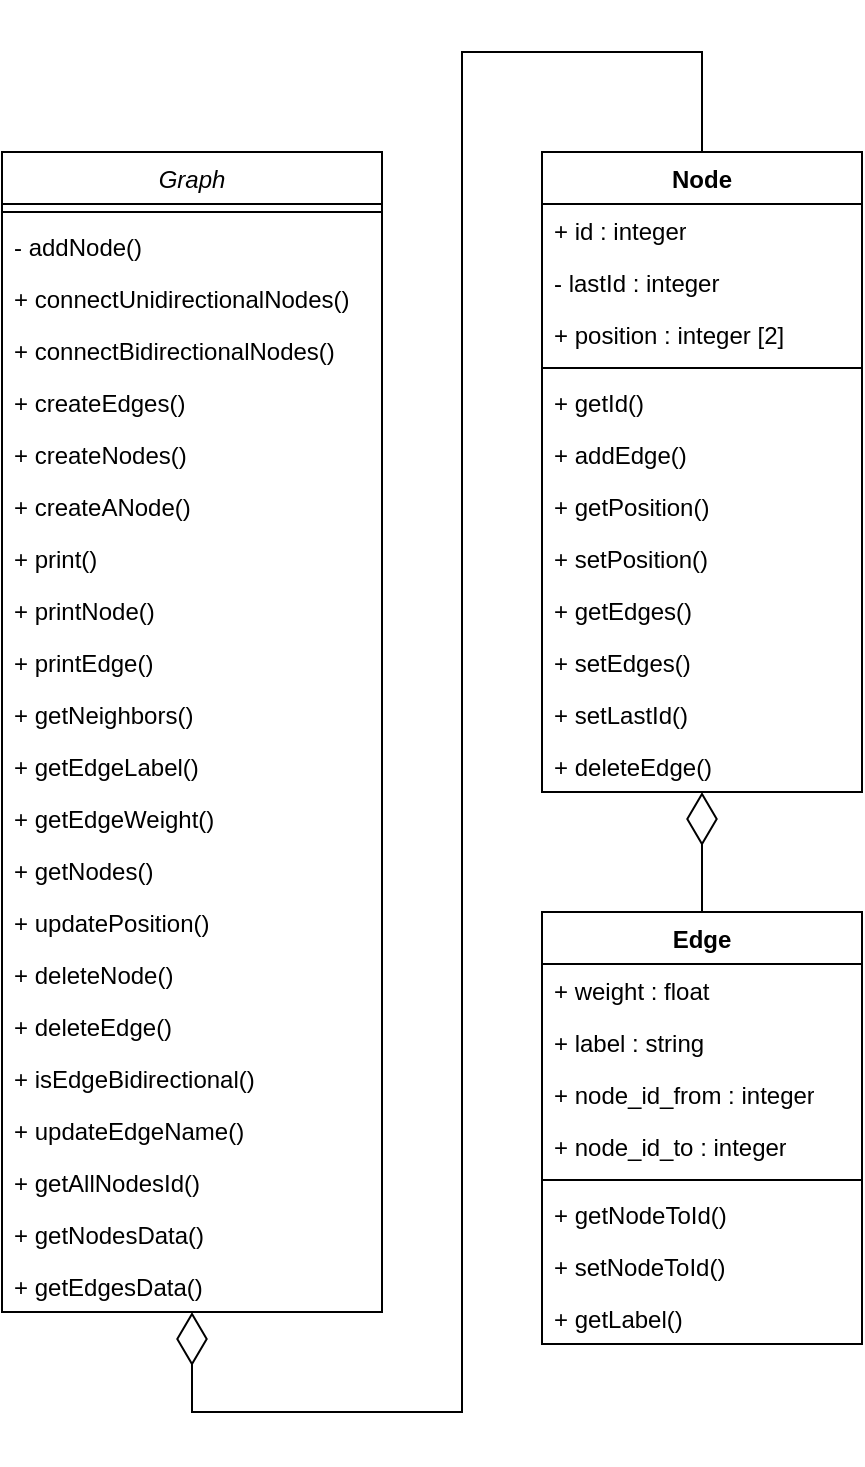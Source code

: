 <mxfile version="21.3.7" type="github">
  <diagram id="C5RBs43oDa-KdzZeNtuy" name="Page-1">
    <mxGraphModel dx="573" dy="261" grid="1" gridSize="10" guides="1" tooltips="1" connect="1" arrows="1" fold="1" page="1" pageScale="1" pageWidth="827" pageHeight="1169" math="0" shadow="0">
      <root>
        <mxCell id="WIyWlLk6GJQsqaUBKTNV-0" />
        <mxCell id="WIyWlLk6GJQsqaUBKTNV-1" parent="WIyWlLk6GJQsqaUBKTNV-0" />
        <mxCell id="zkfFHV4jXpPFQw0GAbJ--0" value="Graph" style="swimlane;fontStyle=2;align=center;verticalAlign=top;childLayout=stackLayout;horizontal=1;startSize=26;horizontalStack=0;resizeParent=1;resizeLast=0;collapsible=1;marginBottom=0;rounded=0;shadow=0;strokeWidth=1;" parent="WIyWlLk6GJQsqaUBKTNV-1" vertex="1">
          <mxGeometry x="50" y="170" width="190" height="580" as="geometry">
            <mxRectangle x="230" y="140" width="160" height="26" as="alternateBounds" />
          </mxGeometry>
        </mxCell>
        <mxCell id="zkfFHV4jXpPFQw0GAbJ--4" value="" style="line;html=1;strokeWidth=1;align=left;verticalAlign=middle;spacingTop=-1;spacingLeft=3;spacingRight=3;rotatable=0;labelPosition=right;points=[];portConstraint=eastwest;" parent="zkfFHV4jXpPFQw0GAbJ--0" vertex="1">
          <mxGeometry y="26" width="190" height="8" as="geometry" />
        </mxCell>
        <mxCell id="zkfFHV4jXpPFQw0GAbJ--5" value="- addNode()" style="text;align=left;verticalAlign=top;spacingLeft=4;spacingRight=4;overflow=hidden;rotatable=0;points=[[0,0.5],[1,0.5]];portConstraint=eastwest;" parent="zkfFHV4jXpPFQw0GAbJ--0" vertex="1">
          <mxGeometry y="34" width="190" height="26" as="geometry" />
        </mxCell>
        <mxCell id="Ev54dUCW_3ZABVGL5aVG-19" value="+ connectUnidirectionalNodes()&#xa;" style="text;align=left;verticalAlign=top;spacingLeft=4;spacingRight=4;overflow=hidden;rotatable=0;points=[[0,0.5],[1,0.5]];portConstraint=eastwest;" vertex="1" parent="zkfFHV4jXpPFQw0GAbJ--0">
          <mxGeometry y="60" width="190" height="26" as="geometry" />
        </mxCell>
        <mxCell id="Ev54dUCW_3ZABVGL5aVG-20" value="+ connectBidirectionalNodes()&#xa;" style="text;align=left;verticalAlign=top;spacingLeft=4;spacingRight=4;overflow=hidden;rotatable=0;points=[[0,0.5],[1,0.5]];portConstraint=eastwest;" vertex="1" parent="zkfFHV4jXpPFQw0GAbJ--0">
          <mxGeometry y="86" width="190" height="26" as="geometry" />
        </mxCell>
        <mxCell id="Ev54dUCW_3ZABVGL5aVG-21" value="+ createEdges()&#xa;" style="text;align=left;verticalAlign=top;spacingLeft=4;spacingRight=4;overflow=hidden;rotatable=0;points=[[0,0.5],[1,0.5]];portConstraint=eastwest;" vertex="1" parent="zkfFHV4jXpPFQw0GAbJ--0">
          <mxGeometry y="112" width="190" height="26" as="geometry" />
        </mxCell>
        <mxCell id="Ev54dUCW_3ZABVGL5aVG-22" value="+ createNodes()&#xa;" style="text;align=left;verticalAlign=top;spacingLeft=4;spacingRight=4;overflow=hidden;rotatable=0;points=[[0,0.5],[1,0.5]];portConstraint=eastwest;" vertex="1" parent="zkfFHV4jXpPFQw0GAbJ--0">
          <mxGeometry y="138" width="190" height="26" as="geometry" />
        </mxCell>
        <mxCell id="Ev54dUCW_3ZABVGL5aVG-23" value="+ createANode()&#xa;" style="text;align=left;verticalAlign=top;spacingLeft=4;spacingRight=4;overflow=hidden;rotatable=0;points=[[0,0.5],[1,0.5]];portConstraint=eastwest;" vertex="1" parent="zkfFHV4jXpPFQw0GAbJ--0">
          <mxGeometry y="164" width="190" height="26" as="geometry" />
        </mxCell>
        <mxCell id="Ev54dUCW_3ZABVGL5aVG-24" value="+ print()&#xa;" style="text;align=left;verticalAlign=top;spacingLeft=4;spacingRight=4;overflow=hidden;rotatable=0;points=[[0,0.5],[1,0.5]];portConstraint=eastwest;" vertex="1" parent="zkfFHV4jXpPFQw0GAbJ--0">
          <mxGeometry y="190" width="190" height="26" as="geometry" />
        </mxCell>
        <mxCell id="Ev54dUCW_3ZABVGL5aVG-26" value="+ printNode()&#xa;" style="text;align=left;verticalAlign=top;spacingLeft=4;spacingRight=4;overflow=hidden;rotatable=0;points=[[0,0.5],[1,0.5]];portConstraint=eastwest;" vertex="1" parent="zkfFHV4jXpPFQw0GAbJ--0">
          <mxGeometry y="216" width="190" height="26" as="geometry" />
        </mxCell>
        <mxCell id="Ev54dUCW_3ZABVGL5aVG-27" value="+ printEdge()&#xa;" style="text;align=left;verticalAlign=top;spacingLeft=4;spacingRight=4;overflow=hidden;rotatable=0;points=[[0,0.5],[1,0.5]];portConstraint=eastwest;" vertex="1" parent="zkfFHV4jXpPFQw0GAbJ--0">
          <mxGeometry y="242" width="190" height="26" as="geometry" />
        </mxCell>
        <mxCell id="Ev54dUCW_3ZABVGL5aVG-28" value="+ getNeighbors()&#xa;" style="text;align=left;verticalAlign=top;spacingLeft=4;spacingRight=4;overflow=hidden;rotatable=0;points=[[0,0.5],[1,0.5]];portConstraint=eastwest;" vertex="1" parent="zkfFHV4jXpPFQw0GAbJ--0">
          <mxGeometry y="268" width="190" height="26" as="geometry" />
        </mxCell>
        <mxCell id="Ev54dUCW_3ZABVGL5aVG-29" value="+ getEdgeLabel()&#xa;" style="text;align=left;verticalAlign=top;spacingLeft=4;spacingRight=4;overflow=hidden;rotatable=0;points=[[0,0.5],[1,0.5]];portConstraint=eastwest;" vertex="1" parent="zkfFHV4jXpPFQw0GAbJ--0">
          <mxGeometry y="294" width="190" height="26" as="geometry" />
        </mxCell>
        <mxCell id="Ev54dUCW_3ZABVGL5aVG-30" value="+ getEdgeWeight()&#xa;" style="text;align=left;verticalAlign=top;spacingLeft=4;spacingRight=4;overflow=hidden;rotatable=0;points=[[0,0.5],[1,0.5]];portConstraint=eastwest;" vertex="1" parent="zkfFHV4jXpPFQw0GAbJ--0">
          <mxGeometry y="320" width="190" height="26" as="geometry" />
        </mxCell>
        <mxCell id="Ev54dUCW_3ZABVGL5aVG-31" value="+ getNodes()&#xa;" style="text;align=left;verticalAlign=top;spacingLeft=4;spacingRight=4;overflow=hidden;rotatable=0;points=[[0,0.5],[1,0.5]];portConstraint=eastwest;" vertex="1" parent="zkfFHV4jXpPFQw0GAbJ--0">
          <mxGeometry y="346" width="190" height="26" as="geometry" />
        </mxCell>
        <mxCell id="Ev54dUCW_3ZABVGL5aVG-32" value="+ updatePosition()&#xa;" style="text;align=left;verticalAlign=top;spacingLeft=4;spacingRight=4;overflow=hidden;rotatable=0;points=[[0,0.5],[1,0.5]];portConstraint=eastwest;" vertex="1" parent="zkfFHV4jXpPFQw0GAbJ--0">
          <mxGeometry y="372" width="190" height="26" as="geometry" />
        </mxCell>
        <mxCell id="Ev54dUCW_3ZABVGL5aVG-33" value="+ deleteNode()&#xa;" style="text;align=left;verticalAlign=top;spacingLeft=4;spacingRight=4;overflow=hidden;rotatable=0;points=[[0,0.5],[1,0.5]];portConstraint=eastwest;" vertex="1" parent="zkfFHV4jXpPFQw0GAbJ--0">
          <mxGeometry y="398" width="190" height="26" as="geometry" />
        </mxCell>
        <mxCell id="Ev54dUCW_3ZABVGL5aVG-34" value="+ deleteEdge()&#xa;" style="text;align=left;verticalAlign=top;spacingLeft=4;spacingRight=4;overflow=hidden;rotatable=0;points=[[0,0.5],[1,0.5]];portConstraint=eastwest;" vertex="1" parent="zkfFHV4jXpPFQw0GAbJ--0">
          <mxGeometry y="424" width="190" height="26" as="geometry" />
        </mxCell>
        <mxCell id="Ev54dUCW_3ZABVGL5aVG-35" value="+ isEdgeBidirectional()&#xa;" style="text;align=left;verticalAlign=top;spacingLeft=4;spacingRight=4;overflow=hidden;rotatable=0;points=[[0,0.5],[1,0.5]];portConstraint=eastwest;" vertex="1" parent="zkfFHV4jXpPFQw0GAbJ--0">
          <mxGeometry y="450" width="190" height="26" as="geometry" />
        </mxCell>
        <mxCell id="Ev54dUCW_3ZABVGL5aVG-36" value="+ updateEdgeName()&#xa;" style="text;align=left;verticalAlign=top;spacingLeft=4;spacingRight=4;overflow=hidden;rotatable=0;points=[[0,0.5],[1,0.5]];portConstraint=eastwest;" vertex="1" parent="zkfFHV4jXpPFQw0GAbJ--0">
          <mxGeometry y="476" width="190" height="26" as="geometry" />
        </mxCell>
        <mxCell id="Ev54dUCW_3ZABVGL5aVG-37" value="+ getAllNodesId()&#xa;" style="text;align=left;verticalAlign=top;spacingLeft=4;spacingRight=4;overflow=hidden;rotatable=0;points=[[0,0.5],[1,0.5]];portConstraint=eastwest;" vertex="1" parent="zkfFHV4jXpPFQw0GAbJ--0">
          <mxGeometry y="502" width="190" height="26" as="geometry" />
        </mxCell>
        <mxCell id="Ev54dUCW_3ZABVGL5aVG-38" value="+ getNodesData()&#xa;" style="text;align=left;verticalAlign=top;spacingLeft=4;spacingRight=4;overflow=hidden;rotatable=0;points=[[0,0.5],[1,0.5]];portConstraint=eastwest;" vertex="1" parent="zkfFHV4jXpPFQw0GAbJ--0">
          <mxGeometry y="528" width="190" height="26" as="geometry" />
        </mxCell>
        <mxCell id="Ev54dUCW_3ZABVGL5aVG-39" value="+ getEdgesData()&#xa;" style="text;align=left;verticalAlign=top;spacingLeft=4;spacingRight=4;overflow=hidden;rotatable=0;points=[[0,0.5],[1,0.5]];portConstraint=eastwest;" vertex="1" parent="zkfFHV4jXpPFQw0GAbJ--0">
          <mxGeometry y="554" width="190" height="26" as="geometry" />
        </mxCell>
        <mxCell id="Ev54dUCW_3ZABVGL5aVG-1" value="" style="endArrow=diamondThin;endFill=0;endSize=24;html=1;rounded=0;entryX=0.5;entryY=1;entryDx=0;entryDy=0;exitX=0.5;exitY=0;exitDx=0;exitDy=0;" edge="1" parent="WIyWlLk6GJQsqaUBKTNV-1" source="Ev54dUCW_3ZABVGL5aVG-2" target="zkfFHV4jXpPFQw0GAbJ--0">
          <mxGeometry width="160" relative="1" as="geometry">
            <mxPoint x="300" y="330" as="sourcePoint" />
            <mxPoint x="440" y="410" as="targetPoint" />
            <Array as="points">
              <mxPoint x="400" y="120" />
              <mxPoint x="280" y="120" />
              <mxPoint x="280" y="800" />
              <mxPoint x="145" y="800" />
            </Array>
          </mxGeometry>
        </mxCell>
        <mxCell id="Ev54dUCW_3ZABVGL5aVG-2" value="Node" style="swimlane;fontStyle=1;align=center;verticalAlign=top;childLayout=stackLayout;horizontal=1;startSize=26;horizontalStack=0;resizeParent=1;resizeParentMax=0;resizeLast=0;collapsible=1;marginBottom=0;whiteSpace=wrap;html=1;" vertex="1" parent="WIyWlLk6GJQsqaUBKTNV-1">
          <mxGeometry x="320" y="170" width="160" height="320" as="geometry">
            <mxRectangle x="220" y="330" width="70" height="30" as="alternateBounds" />
          </mxGeometry>
        </mxCell>
        <mxCell id="Ev54dUCW_3ZABVGL5aVG-3" value="+ id : integer" style="text;strokeColor=none;fillColor=none;align=left;verticalAlign=top;spacingLeft=4;spacingRight=4;overflow=hidden;rotatable=0;points=[[0,0.5],[1,0.5]];portConstraint=eastwest;whiteSpace=wrap;html=1;" vertex="1" parent="Ev54dUCW_3ZABVGL5aVG-2">
          <mxGeometry y="26" width="160" height="26" as="geometry" />
        </mxCell>
        <mxCell id="Ev54dUCW_3ZABVGL5aVG-44" value="- lastId : integer" style="text;strokeColor=none;fillColor=none;align=left;verticalAlign=top;spacingLeft=4;spacingRight=4;overflow=hidden;rotatable=0;points=[[0,0.5],[1,0.5]];portConstraint=eastwest;whiteSpace=wrap;html=1;" vertex="1" parent="Ev54dUCW_3ZABVGL5aVG-2">
          <mxGeometry y="52" width="160" height="26" as="geometry" />
        </mxCell>
        <mxCell id="Ev54dUCW_3ZABVGL5aVG-7" value="+ position : integer [2]" style="text;strokeColor=none;fillColor=none;align=left;verticalAlign=top;spacingLeft=4;spacingRight=4;overflow=hidden;rotatable=0;points=[[0,0.5],[1,0.5]];portConstraint=eastwest;whiteSpace=wrap;html=1;" vertex="1" parent="Ev54dUCW_3ZABVGL5aVG-2">
          <mxGeometry y="78" width="160" height="26" as="geometry" />
        </mxCell>
        <mxCell id="Ev54dUCW_3ZABVGL5aVG-4" value="" style="line;strokeWidth=1;fillColor=none;align=left;verticalAlign=middle;spacingTop=-1;spacingLeft=3;spacingRight=3;rotatable=0;labelPosition=right;points=[];portConstraint=eastwest;strokeColor=inherit;" vertex="1" parent="Ev54dUCW_3ZABVGL5aVG-2">
          <mxGeometry y="104" width="160" height="8" as="geometry" />
        </mxCell>
        <mxCell id="Ev54dUCW_3ZABVGL5aVG-15" value="+ getId()" style="text;strokeColor=none;fillColor=none;align=left;verticalAlign=top;spacingLeft=4;spacingRight=4;overflow=hidden;rotatable=0;points=[[0,0.5],[1,0.5]];portConstraint=eastwest;whiteSpace=wrap;html=1;" vertex="1" parent="Ev54dUCW_3ZABVGL5aVG-2">
          <mxGeometry y="112" width="160" height="26" as="geometry" />
        </mxCell>
        <mxCell id="Ev54dUCW_3ZABVGL5aVG-40" value="+ addEdge()" style="text;strokeColor=none;fillColor=none;align=left;verticalAlign=top;spacingLeft=4;spacingRight=4;overflow=hidden;rotatable=0;points=[[0,0.5],[1,0.5]];portConstraint=eastwest;whiteSpace=wrap;html=1;" vertex="1" parent="Ev54dUCW_3ZABVGL5aVG-2">
          <mxGeometry y="138" width="160" height="26" as="geometry" />
        </mxCell>
        <mxCell id="Ev54dUCW_3ZABVGL5aVG-41" value="+ getPosition()" style="text;strokeColor=none;fillColor=none;align=left;verticalAlign=top;spacingLeft=4;spacingRight=4;overflow=hidden;rotatable=0;points=[[0,0.5],[1,0.5]];portConstraint=eastwest;whiteSpace=wrap;html=1;" vertex="1" parent="Ev54dUCW_3ZABVGL5aVG-2">
          <mxGeometry y="164" width="160" height="26" as="geometry" />
        </mxCell>
        <mxCell id="Ev54dUCW_3ZABVGL5aVG-45" value="+ setPosition()" style="text;strokeColor=none;fillColor=none;align=left;verticalAlign=top;spacingLeft=4;spacingRight=4;overflow=hidden;rotatable=0;points=[[0,0.5],[1,0.5]];portConstraint=eastwest;whiteSpace=wrap;html=1;" vertex="1" parent="Ev54dUCW_3ZABVGL5aVG-2">
          <mxGeometry y="190" width="160" height="26" as="geometry" />
        </mxCell>
        <mxCell id="Ev54dUCW_3ZABVGL5aVG-46" value="+ getEdges()" style="text;strokeColor=none;fillColor=none;align=left;verticalAlign=top;spacingLeft=4;spacingRight=4;overflow=hidden;rotatable=0;points=[[0,0.5],[1,0.5]];portConstraint=eastwest;whiteSpace=wrap;html=1;" vertex="1" parent="Ev54dUCW_3ZABVGL5aVG-2">
          <mxGeometry y="216" width="160" height="26" as="geometry" />
        </mxCell>
        <mxCell id="Ev54dUCW_3ZABVGL5aVG-47" value="+ setEdges()" style="text;strokeColor=none;fillColor=none;align=left;verticalAlign=top;spacingLeft=4;spacingRight=4;overflow=hidden;rotatable=0;points=[[0,0.5],[1,0.5]];portConstraint=eastwest;whiteSpace=wrap;html=1;" vertex="1" parent="Ev54dUCW_3ZABVGL5aVG-2">
          <mxGeometry y="242" width="160" height="26" as="geometry" />
        </mxCell>
        <mxCell id="Ev54dUCW_3ZABVGL5aVG-48" value="+ setLastId()" style="text;strokeColor=none;fillColor=none;align=left;verticalAlign=top;spacingLeft=4;spacingRight=4;overflow=hidden;rotatable=0;points=[[0,0.5],[1,0.5]];portConstraint=eastwest;whiteSpace=wrap;html=1;" vertex="1" parent="Ev54dUCW_3ZABVGL5aVG-2">
          <mxGeometry y="268" width="160" height="26" as="geometry" />
        </mxCell>
        <mxCell id="Ev54dUCW_3ZABVGL5aVG-49" value="+ deleteEdge()" style="text;strokeColor=none;fillColor=none;align=left;verticalAlign=top;spacingLeft=4;spacingRight=4;overflow=hidden;rotatable=0;points=[[0,0.5],[1,0.5]];portConstraint=eastwest;whiteSpace=wrap;html=1;" vertex="1" parent="Ev54dUCW_3ZABVGL5aVG-2">
          <mxGeometry y="294" width="160" height="26" as="geometry" />
        </mxCell>
        <mxCell id="Ev54dUCW_3ZABVGL5aVG-8" value="Edge" style="swimlane;fontStyle=1;align=center;verticalAlign=top;childLayout=stackLayout;horizontal=1;startSize=26;horizontalStack=0;resizeParent=1;resizeParentMax=0;resizeLast=0;collapsible=1;marginBottom=0;whiteSpace=wrap;html=1;" vertex="1" parent="WIyWlLk6GJQsqaUBKTNV-1">
          <mxGeometry x="320" y="550" width="160" height="216" as="geometry" />
        </mxCell>
        <mxCell id="Ev54dUCW_3ZABVGL5aVG-9" value="+ weight : float" style="text;strokeColor=none;fillColor=none;align=left;verticalAlign=top;spacingLeft=4;spacingRight=4;overflow=hidden;rotatable=0;points=[[0,0.5],[1,0.5]];portConstraint=eastwest;whiteSpace=wrap;html=1;" vertex="1" parent="Ev54dUCW_3ZABVGL5aVG-8">
          <mxGeometry y="26" width="160" height="26" as="geometry" />
        </mxCell>
        <mxCell id="Ev54dUCW_3ZABVGL5aVG-16" value="+ label : string" style="text;strokeColor=none;fillColor=none;align=left;verticalAlign=top;spacingLeft=4;spacingRight=4;overflow=hidden;rotatable=0;points=[[0,0.5],[1,0.5]];portConstraint=eastwest;whiteSpace=wrap;html=1;" vertex="1" parent="Ev54dUCW_3ZABVGL5aVG-8">
          <mxGeometry y="52" width="160" height="26" as="geometry" />
        </mxCell>
        <mxCell id="Ev54dUCW_3ZABVGL5aVG-17" value="+ node_id_from : integer" style="text;strokeColor=none;fillColor=none;align=left;verticalAlign=top;spacingLeft=4;spacingRight=4;overflow=hidden;rotatable=0;points=[[0,0.5],[1,0.5]];portConstraint=eastwest;whiteSpace=wrap;html=1;" vertex="1" parent="Ev54dUCW_3ZABVGL5aVG-8">
          <mxGeometry y="78" width="160" height="26" as="geometry" />
        </mxCell>
        <mxCell id="Ev54dUCW_3ZABVGL5aVG-18" value="+ node_id_to : integer" style="text;strokeColor=none;fillColor=none;align=left;verticalAlign=top;spacingLeft=4;spacingRight=4;overflow=hidden;rotatable=0;points=[[0,0.5],[1,0.5]];portConstraint=eastwest;whiteSpace=wrap;html=1;" vertex="1" parent="Ev54dUCW_3ZABVGL5aVG-8">
          <mxGeometry y="104" width="160" height="26" as="geometry" />
        </mxCell>
        <mxCell id="Ev54dUCW_3ZABVGL5aVG-10" value="" style="line;strokeWidth=1;fillColor=none;align=left;verticalAlign=middle;spacingTop=-1;spacingLeft=3;spacingRight=3;rotatable=0;labelPosition=right;points=[];portConstraint=eastwest;strokeColor=inherit;" vertex="1" parent="Ev54dUCW_3ZABVGL5aVG-8">
          <mxGeometry y="130" width="160" height="8" as="geometry" />
        </mxCell>
        <mxCell id="Ev54dUCW_3ZABVGL5aVG-11" value="+ getNodeToId()" style="text;strokeColor=none;fillColor=none;align=left;verticalAlign=top;spacingLeft=4;spacingRight=4;overflow=hidden;rotatable=0;points=[[0,0.5],[1,0.5]];portConstraint=eastwest;whiteSpace=wrap;html=1;" vertex="1" parent="Ev54dUCW_3ZABVGL5aVG-8">
          <mxGeometry y="138" width="160" height="26" as="geometry" />
        </mxCell>
        <mxCell id="Ev54dUCW_3ZABVGL5aVG-50" value="+ setNodeToId()" style="text;strokeColor=none;fillColor=none;align=left;verticalAlign=top;spacingLeft=4;spacingRight=4;overflow=hidden;rotatable=0;points=[[0,0.5],[1,0.5]];portConstraint=eastwest;whiteSpace=wrap;html=1;" vertex="1" parent="Ev54dUCW_3ZABVGL5aVG-8">
          <mxGeometry y="164" width="160" height="26" as="geometry" />
        </mxCell>
        <mxCell id="Ev54dUCW_3ZABVGL5aVG-51" value="+ getLabel()" style="text;strokeColor=none;fillColor=none;align=left;verticalAlign=top;spacingLeft=4;spacingRight=4;overflow=hidden;rotatable=0;points=[[0,0.5],[1,0.5]];portConstraint=eastwest;whiteSpace=wrap;html=1;" vertex="1" parent="Ev54dUCW_3ZABVGL5aVG-8">
          <mxGeometry y="190" width="160" height="26" as="geometry" />
        </mxCell>
        <mxCell id="Ev54dUCW_3ZABVGL5aVG-13" value="" style="endArrow=diamondThin;endFill=0;endSize=24;html=1;rounded=0;exitX=0.5;exitY=0;exitDx=0;exitDy=0;entryX=0.5;entryY=1;entryDx=0;entryDy=0;" edge="1" parent="WIyWlLk6GJQsqaUBKTNV-1" source="Ev54dUCW_3ZABVGL5aVG-8" target="Ev54dUCW_3ZABVGL5aVG-2">
          <mxGeometry width="160" relative="1" as="geometry">
            <mxPoint x="290" y="460" as="sourcePoint" />
            <mxPoint x="330" y="470" as="targetPoint" />
          </mxGeometry>
        </mxCell>
      </root>
    </mxGraphModel>
  </diagram>
</mxfile>
